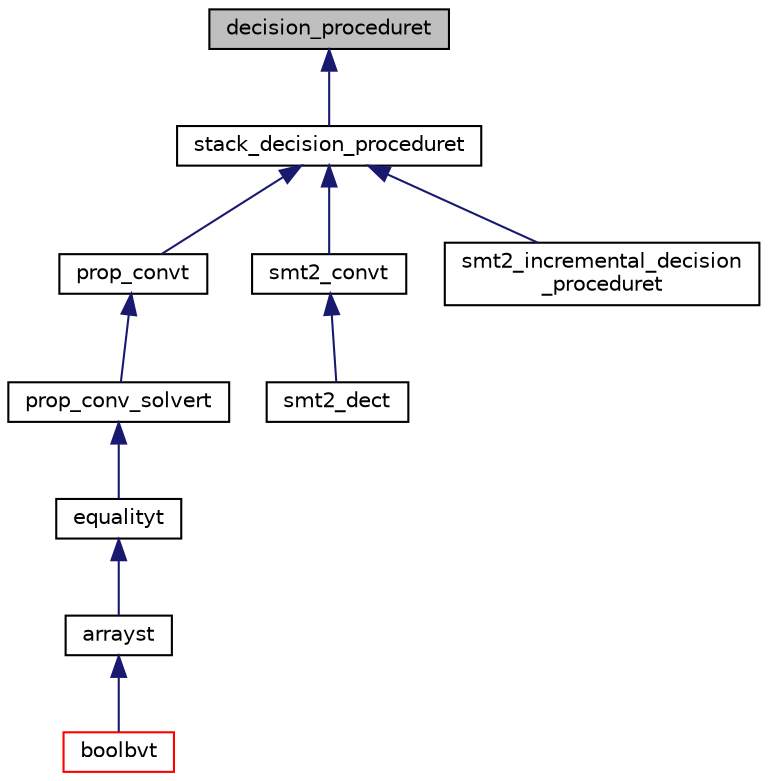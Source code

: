 digraph "decision_proceduret"
{
 // LATEX_PDF_SIZE
  bgcolor="transparent";
  edge [fontname="Helvetica",fontsize="10",labelfontname="Helvetica",labelfontsize="10"];
  node [fontname="Helvetica",fontsize="10",shape=record];
  Node1 [label="decision_proceduret",height=0.2,width=0.4,color="black", fillcolor="grey75", style="filled", fontcolor="black",tooltip=" "];
  Node1 -> Node2 [dir="back",color="midnightblue",fontsize="10",style="solid",fontname="Helvetica"];
  Node2 [label="stack_decision_proceduret",height=0.2,width=0.4,color="black",URL="$classstack__decision__proceduret.html",tooltip=" "];
  Node2 -> Node3 [dir="back",color="midnightblue",fontsize="10",style="solid",fontname="Helvetica"];
  Node3 [label="prop_convt",height=0.2,width=0.4,color="black",URL="$classprop__convt.html",tooltip=" "];
  Node3 -> Node4 [dir="back",color="midnightblue",fontsize="10",style="solid",fontname="Helvetica"];
  Node4 [label="prop_conv_solvert",height=0.2,width=0.4,color="black",URL="$classprop__conv__solvert.html",tooltip=" "];
  Node4 -> Node5 [dir="back",color="midnightblue",fontsize="10",style="solid",fontname="Helvetica"];
  Node5 [label="equalityt",height=0.2,width=0.4,color="black",URL="$classequalityt.html",tooltip=" "];
  Node5 -> Node6 [dir="back",color="midnightblue",fontsize="10",style="solid",fontname="Helvetica"];
  Node6 [label="arrayst",height=0.2,width=0.4,color="black",URL="$classarrayst.html",tooltip=" "];
  Node6 -> Node7 [dir="back",color="midnightblue",fontsize="10",style="solid",fontname="Helvetica"];
  Node7 [label="boolbvt",height=0.2,width=0.4,color="red",URL="$classboolbvt.html",tooltip=" "];
  Node2 -> Node13 [dir="back",color="midnightblue",fontsize="10",style="solid",fontname="Helvetica"];
  Node13 [label="smt2_convt",height=0.2,width=0.4,color="black",URL="$classsmt2__convt.html",tooltip=" "];
  Node13 -> Node14 [dir="back",color="midnightblue",fontsize="10",style="solid",fontname="Helvetica"];
  Node14 [label="smt2_dect",height=0.2,width=0.4,color="black",URL="$classsmt2__dect.html",tooltip="Decision procedure interface for various SMT 2.x solvers."];
  Node2 -> Node15 [dir="back",color="midnightblue",fontsize="10",style="solid",fontname="Helvetica"];
  Node15 [label="smt2_incremental_decision\l_proceduret",height=0.2,width=0.4,color="black",URL="$classsmt2__incremental__decision__proceduret.html",tooltip=" "];
}

